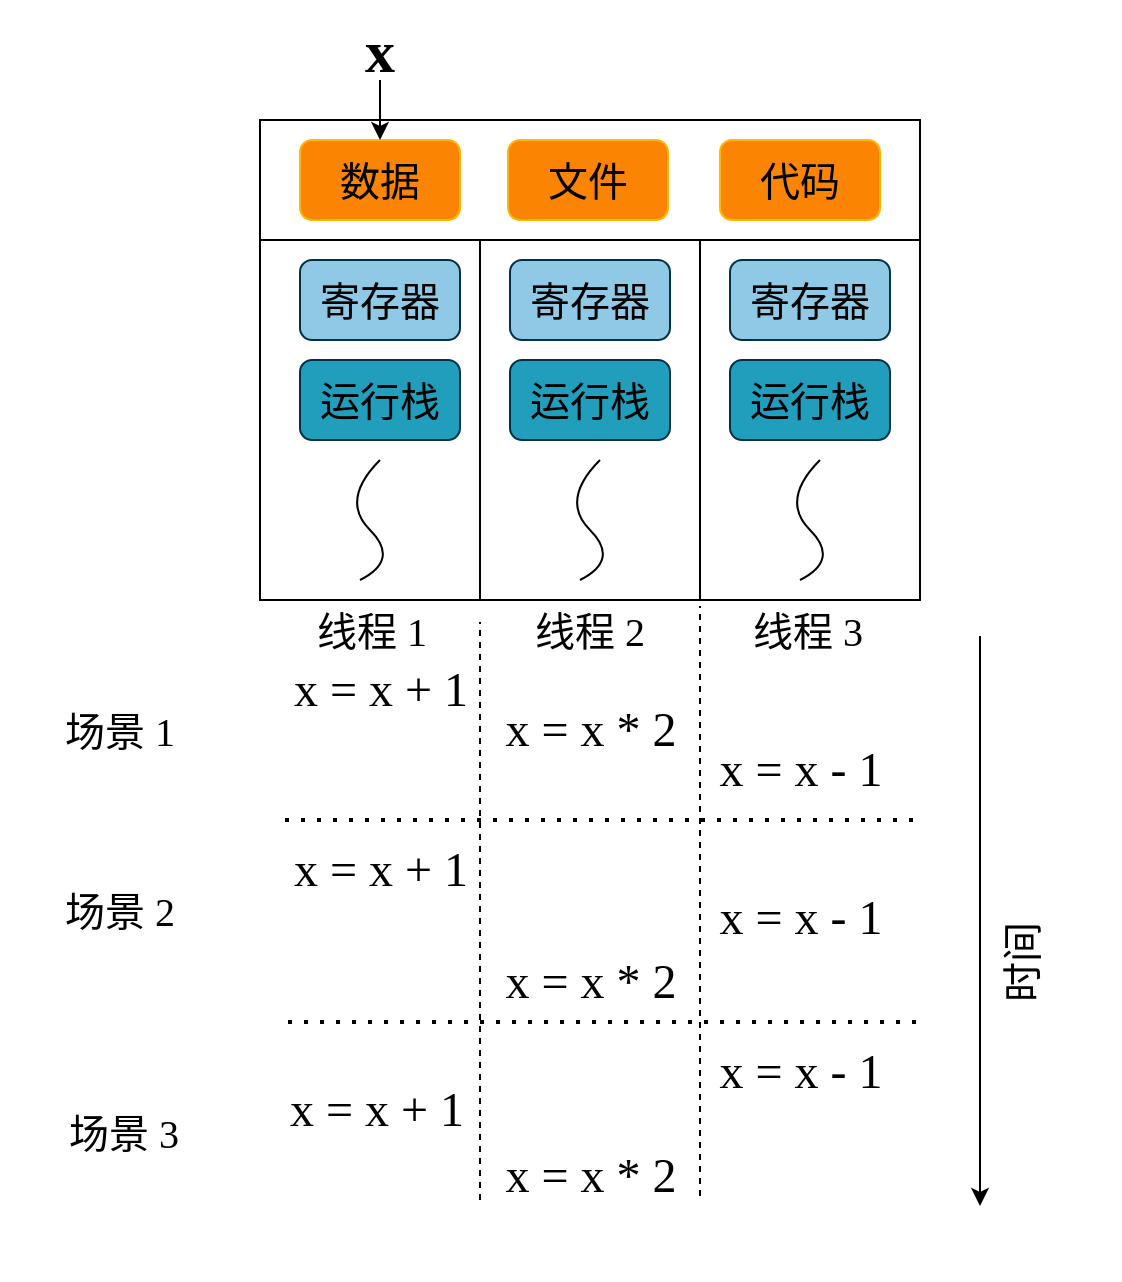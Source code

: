 <mxfile version="22.1.18" type="device">
  <diagram id="UhzK1AIhe0oO3-u0Gy6v" name="第 1 页">
    <mxGraphModel dx="852" dy="560" grid="1" gridSize="10" guides="1" tooltips="1" connect="1" arrows="1" fold="1" page="1" pageScale="1" pageWidth="827" pageHeight="1169" math="0" shadow="0">
      <root>
        <mxCell id="0" />
        <mxCell id="1" parent="0" />
        <mxCell id="iqEfgVCbGIMP_JqKIU7O-1" value="" style="rounded=0;whiteSpace=wrap;html=1;strokeColor=none;fillColor=none;" parent="1" vertex="1">
          <mxGeometry x="110" y="60" width="560" height="640" as="geometry" />
        </mxCell>
        <mxCell id="kAfg0jahAlVaeJuu0UPe-10" value="" style="rounded=0;whiteSpace=wrap;html=1;fontSize=18;fillColor=none;fontFamily=Times New Roman;" parent="1" vertex="1">
          <mxGeometry x="460" y="180" width="110" height="180" as="geometry" />
        </mxCell>
        <mxCell id="kAfg0jahAlVaeJuu0UPe-7" value="" style="rounded=0;whiteSpace=wrap;html=1;fontSize=18;fillColor=none;fontFamily=Times New Roman;" parent="1" vertex="1">
          <mxGeometry x="240" y="180" width="110" height="180" as="geometry" />
        </mxCell>
        <mxCell id="kAfg0jahAlVaeJuu0UPe-1" value="" style="rounded=0;whiteSpace=wrap;html=1;fillColor=none;fontFamily=Times New Roman;" parent="1" vertex="1">
          <mxGeometry x="240" y="120" width="330" height="240" as="geometry" />
        </mxCell>
        <mxCell id="kAfg0jahAlVaeJuu0UPe-2" value="" style="rounded=0;whiteSpace=wrap;html=1;fillColor=none;fontFamily=Times New Roman;" parent="1" vertex="1">
          <mxGeometry x="240" y="120" width="330" height="60" as="geometry" />
        </mxCell>
        <mxCell id="kAfg0jahAlVaeJuu0UPe-4" value="数据" style="rounded=1;whiteSpace=wrap;html=1;fillColor=#FB8402;strokeColor=#FFB703;fontSize=20;fontFamily=Times New Roman;" parent="1" vertex="1">
          <mxGeometry x="260" y="130" width="80" height="40" as="geometry" />
        </mxCell>
        <mxCell id="kAfg0jahAlVaeJuu0UPe-5" value="文件" style="rounded=1;whiteSpace=wrap;html=1;fillColor=#FB8402;strokeColor=#FFB703;fontSize=20;fontFamily=Times New Roman;" parent="1" vertex="1">
          <mxGeometry x="364" y="130" width="80" height="40" as="geometry" />
        </mxCell>
        <mxCell id="kAfg0jahAlVaeJuu0UPe-6" value="" style="curved=1;endArrow=none;html=1;rounded=0;fontSize=18;endFill=0;fontFamily=Times New Roman;" parent="1" edge="1">
          <mxGeometry width="50" height="50" relative="1" as="geometry">
            <mxPoint x="290" y="350" as="sourcePoint" />
            <mxPoint x="300" y="290" as="targetPoint" />
            <Array as="points">
              <mxPoint x="310" y="340" />
              <mxPoint x="280" y="310" />
            </Array>
          </mxGeometry>
        </mxCell>
        <mxCell id="kAfg0jahAlVaeJuu0UPe-8" value="代码" style="rounded=1;whiteSpace=wrap;html=1;fillColor=#FB8402;strokeColor=#FFB703;fontSize=20;fontFamily=Times New Roman;" parent="1" vertex="1">
          <mxGeometry x="470" y="130" width="80" height="40" as="geometry" />
        </mxCell>
        <mxCell id="kAfg0jahAlVaeJuu0UPe-9" value="" style="rounded=0;whiteSpace=wrap;html=1;fontSize=18;fillColor=none;fontFamily=Times New Roman;" parent="1" vertex="1">
          <mxGeometry x="350" y="180" width="110" height="180" as="geometry" />
        </mxCell>
        <mxCell id="kAfg0jahAlVaeJuu0UPe-11" value="" style="curved=1;endArrow=none;html=1;rounded=0;fontSize=18;endFill=0;fontFamily=Times New Roman;" parent="1" edge="1">
          <mxGeometry width="50" height="50" relative="1" as="geometry">
            <mxPoint x="400" y="350" as="sourcePoint" />
            <mxPoint x="410" y="290" as="targetPoint" />
            <Array as="points">
              <mxPoint x="420" y="340" />
              <mxPoint x="390" y="310" />
            </Array>
          </mxGeometry>
        </mxCell>
        <mxCell id="kAfg0jahAlVaeJuu0UPe-12" value="" style="curved=1;endArrow=none;html=1;rounded=0;fontSize=18;endFill=0;fontFamily=Times New Roman;" parent="1" edge="1">
          <mxGeometry width="50" height="50" relative="1" as="geometry">
            <mxPoint x="510" y="350" as="sourcePoint" />
            <mxPoint x="520" y="290" as="targetPoint" />
            <Array as="points">
              <mxPoint x="530" y="340" />
              <mxPoint x="500" y="310" />
            </Array>
          </mxGeometry>
        </mxCell>
        <mxCell id="kAfg0jahAlVaeJuu0UPe-13" value="寄存器" style="rounded=1;whiteSpace=wrap;html=1;fontSize=20;fillColor=#90C9E6;strokeColor=#023047;fontFamily=Times New Roman;" parent="1" vertex="1">
          <mxGeometry x="260" y="190" width="80" height="40" as="geometry" />
        </mxCell>
        <mxCell id="kAfg0jahAlVaeJuu0UPe-14" value="寄存器" style="rounded=1;whiteSpace=wrap;html=1;fontSize=20;fillColor=#90C9E6;strokeColor=#023047;fontFamily=Times New Roman;" parent="1" vertex="1">
          <mxGeometry x="365" y="190" width="80" height="40" as="geometry" />
        </mxCell>
        <mxCell id="kAfg0jahAlVaeJuu0UPe-15" value="寄存器" style="rounded=1;whiteSpace=wrap;html=1;fontSize=20;fillColor=#90C9E6;strokeColor=#023047;fontFamily=Times New Roman;" parent="1" vertex="1">
          <mxGeometry x="475" y="190" width="80" height="40" as="geometry" />
        </mxCell>
        <mxCell id="kAfg0jahAlVaeJuu0UPe-16" value="运行栈" style="rounded=1;whiteSpace=wrap;html=1;fontSize=20;fillColor=#219EBC;strokeColor=#023047;fontFamily=Times New Roman;" parent="1" vertex="1">
          <mxGeometry x="260" y="240" width="80" height="40" as="geometry" />
        </mxCell>
        <mxCell id="kAfg0jahAlVaeJuu0UPe-17" value="运行栈" style="rounded=1;whiteSpace=wrap;html=1;fontSize=20;fillColor=#219EBC;strokeColor=#023047;fontFamily=Times New Roman;" parent="1" vertex="1">
          <mxGeometry x="365" y="240" width="80" height="40" as="geometry" />
        </mxCell>
        <mxCell id="kAfg0jahAlVaeJuu0UPe-18" value="运行栈" style="rounded=1;whiteSpace=wrap;html=1;fontSize=20;fillColor=#219EBC;strokeColor=#023047;fontFamily=Times New Roman;" parent="1" vertex="1">
          <mxGeometry x="475" y="240" width="80" height="40" as="geometry" />
        </mxCell>
        <mxCell id="_CHHR4Vwk50QgDs2RINX-1" value="&lt;font size=&quot;1&quot; style=&quot;&quot;&gt;&lt;b style=&quot;font-size: 30px;&quot;&gt;x&lt;/b&gt;&lt;/font&gt;" style="text;html=1;strokeColor=none;fillColor=none;align=center;verticalAlign=middle;whiteSpace=wrap;rounded=0;fontFamily=Times New Roman;" parent="1" vertex="1">
          <mxGeometry x="270" y="70" width="60" height="30" as="geometry" />
        </mxCell>
        <mxCell id="_CHHR4Vwk50QgDs2RINX-2" value="" style="endArrow=classic;html=1;rounded=0;fontSize=24;exitX=0.5;exitY=1;exitDx=0;exitDy=0;fontFamily=Times New Roman;" parent="1" source="_CHHR4Vwk50QgDs2RINX-1" target="kAfg0jahAlVaeJuu0UPe-4" edge="1">
          <mxGeometry width="50" height="50" relative="1" as="geometry">
            <mxPoint x="10" y="190" as="sourcePoint" />
            <mxPoint x="60" y="140" as="targetPoint" />
          </mxGeometry>
        </mxCell>
        <mxCell id="_CHHR4Vwk50QgDs2RINX-3" value="x = x + 1" style="text;html=1;strokeColor=none;fillColor=none;align=center;verticalAlign=middle;whiteSpace=wrap;rounded=0;fontSize=24;fontFamily=Times New Roman;" parent="1" vertex="1">
          <mxGeometry x="252.5" y="390" width="95" height="30" as="geometry" />
        </mxCell>
        <mxCell id="_CHHR4Vwk50QgDs2RINX-4" value="x = x * 2" style="text;html=1;strokeColor=none;fillColor=none;align=center;verticalAlign=middle;whiteSpace=wrap;rounded=0;fontSize=24;fontFamily=Times New Roman;" parent="1" vertex="1">
          <mxGeometry x="357.5" y="410" width="95" height="30" as="geometry" />
        </mxCell>
        <mxCell id="_CHHR4Vwk50QgDs2RINX-5" value="x = x - 1" style="text;html=1;strokeColor=none;fillColor=none;align=center;verticalAlign=middle;whiteSpace=wrap;rounded=0;fontSize=24;fontFamily=Times New Roman;" parent="1" vertex="1">
          <mxGeometry x="462.5" y="430" width="95" height="30" as="geometry" />
        </mxCell>
        <mxCell id="_CHHR4Vwk50QgDs2RINX-6" value="" style="endArrow=classic;html=1;rounded=0;fontSize=24;fontFamily=Times New Roman;" parent="1" edge="1">
          <mxGeometry width="50" height="50" relative="1" as="geometry">
            <mxPoint x="600" y="378" as="sourcePoint" />
            <mxPoint x="600" y="663" as="targetPoint" />
          </mxGeometry>
        </mxCell>
        <mxCell id="_CHHR4Vwk50QgDs2RINX-7" value="" style="endArrow=none;dashed=1;html=1;rounded=0;fontSize=24;fontFamily=Times New Roman;" parent="1" edge="1">
          <mxGeometry width="50" height="50" relative="1" as="geometry">
            <mxPoint x="350" y="660" as="sourcePoint" />
            <mxPoint x="350" y="371" as="targetPoint" />
          </mxGeometry>
        </mxCell>
        <mxCell id="_CHHR4Vwk50QgDs2RINX-8" value="" style="endArrow=none;dashed=1;html=1;rounded=0;fontSize=24;fontFamily=Times New Roman;" parent="1" edge="1">
          <mxGeometry width="50" height="50" relative="1" as="geometry">
            <mxPoint x="460" y="658" as="sourcePoint" />
            <mxPoint x="460" y="363" as="targetPoint" />
          </mxGeometry>
        </mxCell>
        <mxCell id="_CHHR4Vwk50QgDs2RINX-10" value="&lt;font style=&quot;font-size: 20px;&quot;&gt;线程&amp;nbsp;1&lt;/font&gt;" style="text;html=1;strokeColor=none;fillColor=none;align=center;verticalAlign=middle;whiteSpace=wrap;rounded=0;fontSize=24;fontFamily=Times New Roman;" parent="1" vertex="1">
          <mxGeometry x="246.25" y="360" width="100" height="30" as="geometry" />
        </mxCell>
        <mxCell id="_CHHR4Vwk50QgDs2RINX-11" value="&lt;font style=&quot;font-size: 20px;&quot;&gt;线程&amp;nbsp;2&lt;/font&gt;" style="text;html=1;strokeColor=none;fillColor=none;align=center;verticalAlign=middle;whiteSpace=wrap;rounded=0;fontSize=24;fontFamily=Times New Roman;" parent="1" vertex="1">
          <mxGeometry x="355" y="360" width="100" height="30" as="geometry" />
        </mxCell>
        <mxCell id="_CHHR4Vwk50QgDs2RINX-12" value="&lt;font style=&quot;font-size: 20px;&quot;&gt;线程&amp;nbsp;3&lt;/font&gt;" style="text;html=1;strokeColor=none;fillColor=none;align=center;verticalAlign=middle;whiteSpace=wrap;rounded=0;fontSize=24;fontFamily=Times New Roman;" parent="1" vertex="1">
          <mxGeometry x="463.75" y="360" width="100" height="30" as="geometry" />
        </mxCell>
        <mxCell id="_CHHR4Vwk50QgDs2RINX-13" value="时间" style="text;html=1;strokeColor=none;fillColor=none;align=center;verticalAlign=middle;whiteSpace=wrap;rounded=0;fontFamily=Times New Roman;fontSize=20;horizontal=0;" parent="1" vertex="1">
          <mxGeometry x="590" y="513" width="60" height="57" as="geometry" />
        </mxCell>
        <mxCell id="_CHHR4Vwk50QgDs2RINX-14" value="" style="endArrow=none;dashed=1;html=1;dashPattern=1 3;strokeWidth=2;rounded=0;fontFamily=Times New Roman;fontSize=20;" parent="1" edge="1">
          <mxGeometry width="50" height="50" relative="1" as="geometry">
            <mxPoint x="252.5" y="470" as="sourcePoint" />
            <mxPoint x="572.5" y="470" as="targetPoint" />
          </mxGeometry>
        </mxCell>
        <mxCell id="_CHHR4Vwk50QgDs2RINX-15" value="x = x + 1" style="text;html=1;strokeColor=none;fillColor=none;align=center;verticalAlign=middle;whiteSpace=wrap;rounded=0;fontSize=24;fontFamily=Times New Roman;" parent="1" vertex="1">
          <mxGeometry x="252.5" y="480" width="95" height="30" as="geometry" />
        </mxCell>
        <mxCell id="_CHHR4Vwk50QgDs2RINX-16" value="x = x * 2" style="text;html=1;strokeColor=none;fillColor=none;align=center;verticalAlign=middle;whiteSpace=wrap;rounded=0;fontSize=24;fontFamily=Times New Roman;" parent="1" vertex="1">
          <mxGeometry x="357.5" y="536" width="95" height="30" as="geometry" />
        </mxCell>
        <mxCell id="_CHHR4Vwk50QgDs2RINX-17" value="x = x - 1" style="text;html=1;strokeColor=none;fillColor=none;align=center;verticalAlign=middle;whiteSpace=wrap;rounded=0;fontSize=24;fontFamily=Times New Roman;" parent="1" vertex="1">
          <mxGeometry x="462.5" y="504" width="95" height="30" as="geometry" />
        </mxCell>
        <mxCell id="_CHHR4Vwk50QgDs2RINX-18" value="" style="endArrow=none;dashed=1;html=1;dashPattern=1 3;strokeWidth=2;rounded=0;fontFamily=Times New Roman;fontSize=20;" parent="1" edge="1">
          <mxGeometry width="50" height="50" relative="1" as="geometry">
            <mxPoint x="254" y="571" as="sourcePoint" />
            <mxPoint x="574" y="571" as="targetPoint" />
          </mxGeometry>
        </mxCell>
        <mxCell id="_CHHR4Vwk50QgDs2RINX-19" value="x = x + 1" style="text;html=1;strokeColor=none;fillColor=none;align=center;verticalAlign=middle;whiteSpace=wrap;rounded=0;fontSize=24;fontFamily=Times New Roman;" parent="1" vertex="1">
          <mxGeometry x="251.25" y="600" width="95" height="30" as="geometry" />
        </mxCell>
        <mxCell id="_CHHR4Vwk50QgDs2RINX-20" value="x = x * 2" style="text;html=1;strokeColor=none;fillColor=none;align=center;verticalAlign=middle;whiteSpace=wrap;rounded=0;fontSize=24;fontFamily=Times New Roman;" parent="1" vertex="1">
          <mxGeometry x="357.5" y="633" width="95" height="30" as="geometry" />
        </mxCell>
        <mxCell id="_CHHR4Vwk50QgDs2RINX-21" value="x = x - 1" style="text;html=1;strokeColor=none;fillColor=none;align=center;verticalAlign=middle;whiteSpace=wrap;rounded=0;fontSize=24;fontFamily=Times New Roman;" parent="1" vertex="1">
          <mxGeometry x="462.5" y="581" width="95" height="30" as="geometry" />
        </mxCell>
        <mxCell id="_CHHR4Vwk50QgDs2RINX-22" value="&lt;font&gt;场景 1&lt;/font&gt;" style="text;html=1;strokeColor=none;fillColor=none;align=center;verticalAlign=middle;whiteSpace=wrap;rounded=0;fontFamily=Times New Roman;fontSize=20;" parent="1" vertex="1">
          <mxGeometry x="120" y="410" width="100" height="30" as="geometry" />
        </mxCell>
        <mxCell id="_CHHR4Vwk50QgDs2RINX-23" value="&lt;font&gt;场景 2&lt;/font&gt;" style="text;html=1;strokeColor=none;fillColor=none;align=center;verticalAlign=middle;whiteSpace=wrap;rounded=0;fontFamily=Times New Roman;fontSize=20;" parent="1" vertex="1">
          <mxGeometry x="120" y="500" width="100" height="30" as="geometry" />
        </mxCell>
        <mxCell id="_CHHR4Vwk50QgDs2RINX-24" value="&lt;font&gt;场景 3&lt;/font&gt;" style="text;html=1;strokeColor=none;fillColor=none;align=center;verticalAlign=middle;whiteSpace=wrap;rounded=0;fontFamily=Times New Roman;fontSize=20;" parent="1" vertex="1">
          <mxGeometry x="122" y="611" width="100" height="30" as="geometry" />
        </mxCell>
      </root>
    </mxGraphModel>
  </diagram>
</mxfile>
